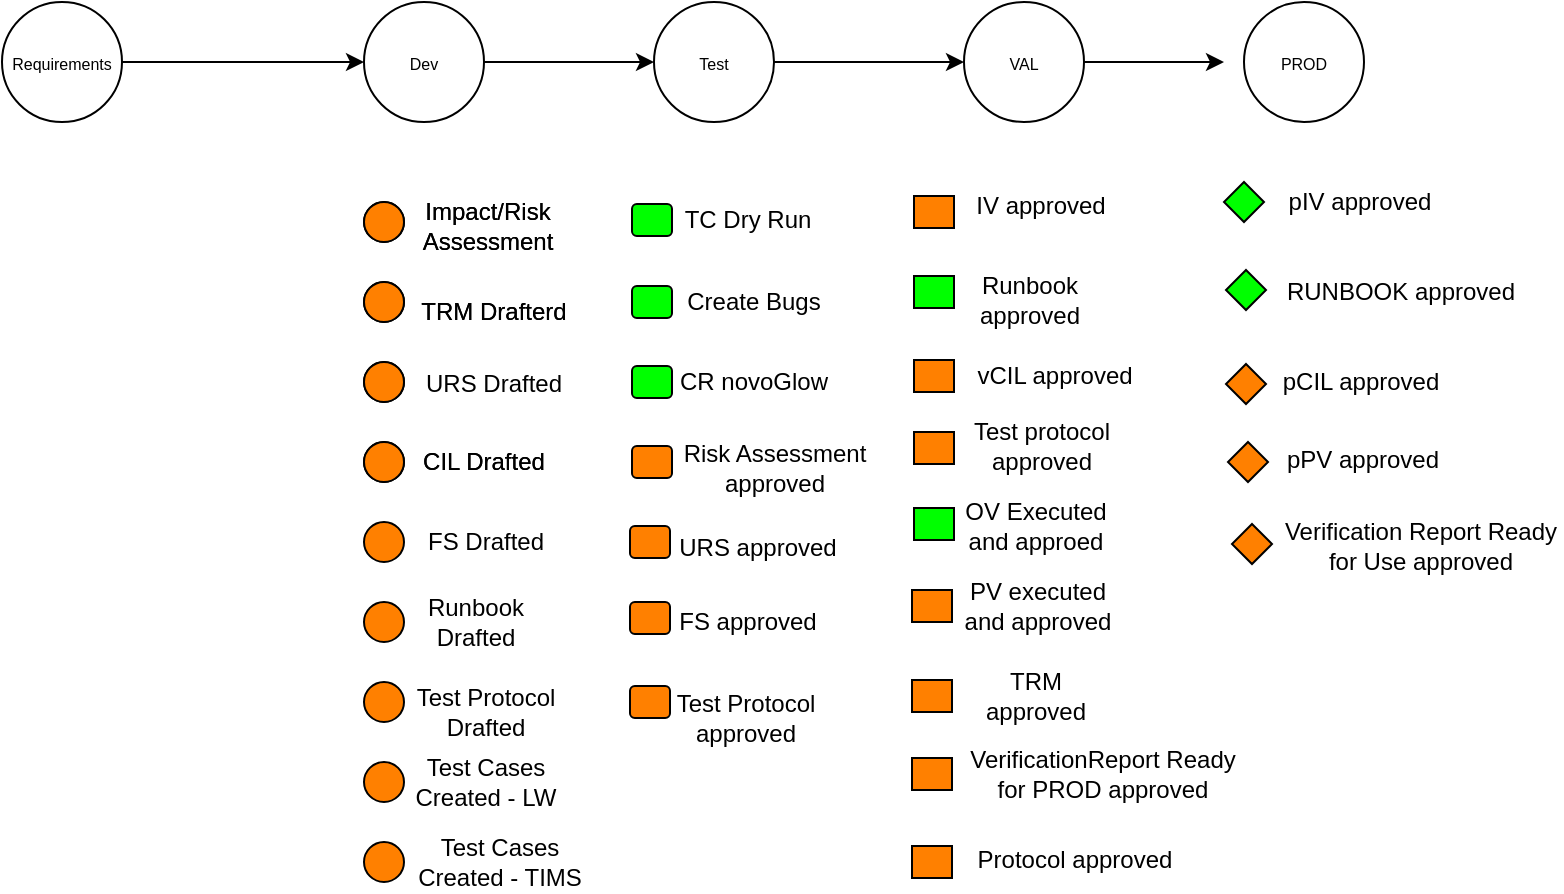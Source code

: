 <mxfile version="20.8.14" type="github">
  <diagram name="Page-1" id="ExTGUEEQHUEDQQg5NHdS">
    <mxGraphModel dx="780" dy="412" grid="1" gridSize="10" guides="1" tooltips="1" connect="1" arrows="1" fold="1" page="1" pageScale="1" pageWidth="850" pageHeight="1100" math="0" shadow="0">
      <root>
        <mxCell id="0" />
        <mxCell id="1" parent="0" />
        <mxCell id="xStRLfgzvjahY0ka18I4-139" style="edgeStyle=orthogonalEdgeStyle;rounded=0;orthogonalLoop=1;jettySize=auto;html=1;entryX=0;entryY=0.5;entryDx=0;entryDy=0;" edge="1" parent="1" source="WPRdaX7cA5M4LaGkUmcf-1" target="QzSWRC7JeWqAxSKZvHJS-11">
          <mxGeometry relative="1" as="geometry" />
        </mxCell>
        <mxCell id="WPRdaX7cA5M4LaGkUmcf-1" value="" style="ellipse;whiteSpace=wrap;html=1;aspect=fixed;" parent="1" vertex="1">
          <mxGeometry x="39" y="80" width="60" height="60" as="geometry" />
        </mxCell>
        <mxCell id="WPRdaX7cA5M4LaGkUmcf-17" value="&lt;font style=&quot;font-size: 8px;&quot;&gt;Requirements&lt;/font&gt;" style="text;html=1;strokeColor=none;fillColor=none;align=center;verticalAlign=middle;whiteSpace=wrap;rounded=0;" parent="1" vertex="1">
          <mxGeometry x="39" y="95" width="60" height="30" as="geometry" />
        </mxCell>
        <mxCell id="xStRLfgzvjahY0ka18I4-137" style="edgeStyle=orthogonalEdgeStyle;rounded=0;orthogonalLoop=1;jettySize=auto;html=1;entryX=0;entryY=0.5;entryDx=0;entryDy=0;" edge="1" parent="1" source="QzSWRC7JeWqAxSKZvHJS-10" target="QzSWRC7JeWqAxSKZvHJS-13">
          <mxGeometry relative="1" as="geometry" />
        </mxCell>
        <mxCell id="QzSWRC7JeWqAxSKZvHJS-10" value="" style="ellipse;whiteSpace=wrap;html=1;aspect=fixed;" parent="1" vertex="1">
          <mxGeometry x="220" y="80" width="60" height="60" as="geometry" />
        </mxCell>
        <mxCell id="QzSWRC7JeWqAxSKZvHJS-11" value="&lt;font style=&quot;font-size: 8px;&quot;&gt;Dev&lt;/font&gt;" style="text;html=1;strokeColor=none;fillColor=none;align=center;verticalAlign=middle;whiteSpace=wrap;rounded=0;" parent="1" vertex="1">
          <mxGeometry x="220" y="95" width="60" height="30" as="geometry" />
        </mxCell>
        <mxCell id="xStRLfgzvjahY0ka18I4-135" style="edgeStyle=orthogonalEdgeStyle;rounded=0;orthogonalLoop=1;jettySize=auto;html=1;entryX=0;entryY=0.5;entryDx=0;entryDy=0;" edge="1" parent="1" source="QzSWRC7JeWqAxSKZvHJS-12" target="QzSWRC7JeWqAxSKZvHJS-15">
          <mxGeometry relative="1" as="geometry" />
        </mxCell>
        <mxCell id="QzSWRC7JeWqAxSKZvHJS-12" value="" style="ellipse;whiteSpace=wrap;html=1;aspect=fixed;" parent="1" vertex="1">
          <mxGeometry x="365" y="80" width="60" height="60" as="geometry" />
        </mxCell>
        <mxCell id="QzSWRC7JeWqAxSKZvHJS-13" value="&lt;font style=&quot;font-size: 8px;&quot;&gt;Test&lt;/font&gt;" style="text;html=1;strokeColor=none;fillColor=none;align=center;verticalAlign=middle;whiteSpace=wrap;rounded=0;" parent="1" vertex="1">
          <mxGeometry x="365" y="95" width="60" height="30" as="geometry" />
        </mxCell>
        <mxCell id="xStRLfgzvjahY0ka18I4-136" style="edgeStyle=orthogonalEdgeStyle;rounded=0;orthogonalLoop=1;jettySize=auto;html=1;" edge="1" parent="1" source="QzSWRC7JeWqAxSKZvHJS-14">
          <mxGeometry relative="1" as="geometry">
            <mxPoint x="650" y="110" as="targetPoint" />
          </mxGeometry>
        </mxCell>
        <mxCell id="QzSWRC7JeWqAxSKZvHJS-14" value="" style="ellipse;whiteSpace=wrap;html=1;aspect=fixed;" parent="1" vertex="1">
          <mxGeometry x="520" y="80" width="60" height="60" as="geometry" />
        </mxCell>
        <mxCell id="QzSWRC7JeWqAxSKZvHJS-15" value="&lt;font style=&quot;font-size: 8px;&quot;&gt;VAL&lt;/font&gt;" style="text;html=1;strokeColor=none;fillColor=none;align=center;verticalAlign=middle;whiteSpace=wrap;rounded=0;" parent="1" vertex="1">
          <mxGeometry x="520" y="95" width="60" height="30" as="geometry" />
        </mxCell>
        <mxCell id="QzSWRC7JeWqAxSKZvHJS-18" value="" style="ellipse;whiteSpace=wrap;html=1;aspect=fixed;" parent="1" vertex="1">
          <mxGeometry x="660" y="80" width="60" height="60" as="geometry" />
        </mxCell>
        <mxCell id="QzSWRC7JeWqAxSKZvHJS-19" value="&lt;font style=&quot;font-size: 8px;&quot;&gt;PROD&lt;/font&gt;" style="text;html=1;strokeColor=none;fillColor=none;align=center;verticalAlign=middle;whiteSpace=wrap;rounded=0;" parent="1" vertex="1">
          <mxGeometry x="660" y="95" width="60" height="30" as="geometry" />
        </mxCell>
        <mxCell id="QzSWRC7JeWqAxSKZvHJS-20" value="" style="ellipse;whiteSpace=wrap;html=1;aspect=fixed;fillColor=#FF8000;" parent="1" vertex="1">
          <mxGeometry x="220" y="180" width="20" height="20" as="geometry" />
        </mxCell>
        <mxCell id="QzSWRC7JeWqAxSKZvHJS-21" value="" style="ellipse;whiteSpace=wrap;html=1;aspect=fixed;fillColor=#FF8000;" parent="1" vertex="1">
          <mxGeometry x="220" y="220" width="20" height="20" as="geometry" />
        </mxCell>
        <mxCell id="QzSWRC7JeWqAxSKZvHJS-22" value="" style="ellipse;whiteSpace=wrap;html=1;aspect=fixed;fillColor=#FF8000;" parent="1" vertex="1">
          <mxGeometry x="220" y="260" width="20" height="20" as="geometry" />
        </mxCell>
        <mxCell id="QzSWRC7JeWqAxSKZvHJS-23" value="" style="ellipse;whiteSpace=wrap;html=1;aspect=fixed;fillColor=#FF8000;" parent="1" vertex="1">
          <mxGeometry x="220" y="300" width="20" height="20" as="geometry" />
        </mxCell>
        <mxCell id="QzSWRC7JeWqAxSKZvHJS-24" value="" style="ellipse;whiteSpace=wrap;html=1;aspect=fixed;fillColor=#FF8000;" parent="1" vertex="1">
          <mxGeometry x="220" y="340" width="20" height="20" as="geometry" />
        </mxCell>
        <mxCell id="QzSWRC7JeWqAxSKZvHJS-25" value="" style="ellipse;whiteSpace=wrap;html=1;aspect=fixed;fillColor=#FF8000;" parent="1" vertex="1">
          <mxGeometry x="220" y="380" width="20" height="20" as="geometry" />
        </mxCell>
        <mxCell id="QzSWRC7JeWqAxSKZvHJS-26" value="" style="ellipse;whiteSpace=wrap;html=1;aspect=fixed;fillColor=#FF8000;" parent="1" vertex="1">
          <mxGeometry x="220" y="420" width="20" height="20" as="geometry" />
        </mxCell>
        <mxCell id="QzSWRC7JeWqAxSKZvHJS-27" value="" style="ellipse;whiteSpace=wrap;html=1;aspect=fixed;fillColor=#FF8000;" parent="1" vertex="1">
          <mxGeometry x="220" y="460" width="20" height="20" as="geometry" />
        </mxCell>
        <mxCell id="QzSWRC7JeWqAxSKZvHJS-28" value="" style="ellipse;whiteSpace=wrap;html=1;aspect=fixed;fillColor=#FF8000;" parent="1" vertex="1">
          <mxGeometry x="220" y="500" width="20" height="20" as="geometry" />
        </mxCell>
        <mxCell id="QzSWRC7JeWqAxSKZvHJS-29" value="Impact/Risk Assessment" style="text;html=1;strokeColor=none;fillColor=none;align=center;verticalAlign=middle;whiteSpace=wrap;rounded=0;" parent="1" vertex="1">
          <mxGeometry x="252" y="177" width="60" height="30" as="geometry" />
        </mxCell>
        <mxCell id="xStRLfgzvjahY0ka18I4-1" value="TRM Drafterd" style="text;html=1;strokeColor=none;fillColor=none;align=center;verticalAlign=middle;whiteSpace=wrap;rounded=0;" vertex="1" parent="1">
          <mxGeometry x="243" y="220" width="84" height="30" as="geometry" />
        </mxCell>
        <mxCell id="xStRLfgzvjahY0ka18I4-2" value="URS Drafted" style="text;html=1;strokeColor=none;fillColor=none;align=center;verticalAlign=middle;whiteSpace=wrap;rounded=0;" vertex="1" parent="1">
          <mxGeometry x="248" y="256" width="74" height="30" as="geometry" />
        </mxCell>
        <mxCell id="xStRLfgzvjahY0ka18I4-4" value="CIL Drafted" style="text;html=1;strokeColor=none;fillColor=none;align=center;verticalAlign=middle;whiteSpace=wrap;rounded=0;" vertex="1" parent="1">
          <mxGeometry x="243" y="295" width="74" height="30" as="geometry" />
        </mxCell>
        <mxCell id="xStRLfgzvjahY0ka18I4-5" value="FS Drafted" style="text;html=1;strokeColor=none;fillColor=none;align=center;verticalAlign=middle;whiteSpace=wrap;rounded=0;" vertex="1" parent="1">
          <mxGeometry x="244" y="335" width="74" height="30" as="geometry" />
        </mxCell>
        <mxCell id="xStRLfgzvjahY0ka18I4-6" value="Runbook Drafted" style="text;html=1;strokeColor=none;fillColor=none;align=center;verticalAlign=middle;whiteSpace=wrap;rounded=0;" vertex="1" parent="1">
          <mxGeometry x="239" y="375" width="74" height="30" as="geometry" />
        </mxCell>
        <mxCell id="xStRLfgzvjahY0ka18I4-7" value="Test Protocol Drafted" style="text;html=1;strokeColor=none;fillColor=none;align=center;verticalAlign=middle;whiteSpace=wrap;rounded=0;" vertex="1" parent="1">
          <mxGeometry x="244" y="420" width="74" height="30" as="geometry" />
        </mxCell>
        <mxCell id="xStRLfgzvjahY0ka18I4-8" value="Test Cases Created - LW" style="text;html=1;strokeColor=none;fillColor=none;align=center;verticalAlign=middle;whiteSpace=wrap;rounded=0;" vertex="1" parent="1">
          <mxGeometry x="244" y="455" width="74" height="30" as="geometry" />
        </mxCell>
        <mxCell id="xStRLfgzvjahY0ka18I4-10" value="Test Cases Created - TIMS" style="text;html=1;strokeColor=none;fillColor=none;align=center;verticalAlign=middle;whiteSpace=wrap;rounded=0;" vertex="1" parent="1">
          <mxGeometry x="246" y="495" width="84" height="30" as="geometry" />
        </mxCell>
        <mxCell id="xStRLfgzvjahY0ka18I4-12" value="" style="rhombus;whiteSpace=wrap;html=1;fillColor=#00FF00;" vertex="1" parent="1">
          <mxGeometry x="650" y="170" width="20" height="20" as="geometry" />
        </mxCell>
        <mxCell id="xStRLfgzvjahY0ka18I4-13" value="pIV approved" style="text;html=1;strokeColor=none;fillColor=none;align=center;verticalAlign=middle;whiteSpace=wrap;rounded=0;" vertex="1" parent="1">
          <mxGeometry x="678" y="165" width="80" height="30" as="geometry" />
        </mxCell>
        <mxCell id="xStRLfgzvjahY0ka18I4-14" value="" style="rhombus;whiteSpace=wrap;html=1;fillColor=#00FF00;" vertex="1" parent="1">
          <mxGeometry x="651" y="214" width="20" height="20" as="geometry" />
        </mxCell>
        <mxCell id="xStRLfgzvjahY0ka18I4-15" value="RUNBOOK approved" style="text;html=1;strokeColor=none;fillColor=none;align=center;verticalAlign=middle;whiteSpace=wrap;rounded=0;" vertex="1" parent="1">
          <mxGeometry x="678" y="210" width="121" height="30" as="geometry" />
        </mxCell>
        <mxCell id="xStRLfgzvjahY0ka18I4-16" value="" style="rhombus;whiteSpace=wrap;html=1;fillColor=#FF8000;" vertex="1" parent="1">
          <mxGeometry x="651" y="261" width="20" height="20" as="geometry" />
        </mxCell>
        <mxCell id="xStRLfgzvjahY0ka18I4-17" value="pCIL approved" style="text;html=1;strokeColor=none;fillColor=none;align=center;verticalAlign=middle;whiteSpace=wrap;rounded=0;" vertex="1" parent="1">
          <mxGeometry x="672.5" y="255" width="91" height="30" as="geometry" />
        </mxCell>
        <mxCell id="xStRLfgzvjahY0ka18I4-18" value="" style="rhombus;whiteSpace=wrap;html=1;fillColor=#FF8000;" vertex="1" parent="1">
          <mxGeometry x="652" y="300" width="20" height="20" as="geometry" />
        </mxCell>
        <mxCell id="xStRLfgzvjahY0ka18I4-19" value="pPV approved" style="text;html=1;strokeColor=none;fillColor=none;align=center;verticalAlign=middle;whiteSpace=wrap;rounded=0;" vertex="1" parent="1">
          <mxGeometry x="673.5" y="294" width="91" height="30" as="geometry" />
        </mxCell>
        <mxCell id="xStRLfgzvjahY0ka18I4-20" value="" style="rhombus;whiteSpace=wrap;html=1;fillColor=#FF8000;" vertex="1" parent="1">
          <mxGeometry x="654" y="341" width="20" height="20" as="geometry" />
        </mxCell>
        <mxCell id="xStRLfgzvjahY0ka18I4-24" value="Impact/Risk Assessment" style="text;html=1;strokeColor=none;fillColor=none;align=center;verticalAlign=middle;whiteSpace=wrap;rounded=0;" vertex="1" parent="1">
          <mxGeometry x="252" y="177" width="60" height="30" as="geometry" />
        </mxCell>
        <mxCell id="xStRLfgzvjahY0ka18I4-25" value="" style="ellipse;whiteSpace=wrap;html=1;aspect=fixed;fillColor=#FF8000;" vertex="1" parent="1">
          <mxGeometry x="220" y="180" width="20" height="20" as="geometry" />
        </mxCell>
        <mxCell id="xStRLfgzvjahY0ka18I4-26" value="" style="ellipse;whiteSpace=wrap;html=1;aspect=fixed;fillColor=#FF8000;" vertex="1" parent="1">
          <mxGeometry x="220" y="220" width="20" height="20" as="geometry" />
        </mxCell>
        <mxCell id="xStRLfgzvjahY0ka18I4-27" value="TRM Drafterd" style="text;html=1;strokeColor=none;fillColor=none;align=center;verticalAlign=middle;whiteSpace=wrap;rounded=0;" vertex="1" parent="1">
          <mxGeometry x="243" y="220" width="84" height="30" as="geometry" />
        </mxCell>
        <mxCell id="xStRLfgzvjahY0ka18I4-29" value="" style="ellipse;whiteSpace=wrap;html=1;aspect=fixed;fillColor=#FF8000;" vertex="1" parent="1">
          <mxGeometry x="220" y="260" width="20" height="20" as="geometry" />
        </mxCell>
        <mxCell id="xStRLfgzvjahY0ka18I4-30" value="" style="ellipse;whiteSpace=wrap;html=1;aspect=fixed;fillColor=#FF8000;" vertex="1" parent="1">
          <mxGeometry x="220" y="300" width="20" height="20" as="geometry" />
        </mxCell>
        <mxCell id="xStRLfgzvjahY0ka18I4-31" value="CIL Drafted" style="text;html=1;strokeColor=none;fillColor=none;align=center;verticalAlign=middle;whiteSpace=wrap;rounded=0;" vertex="1" parent="1">
          <mxGeometry x="243" y="295" width="74" height="30" as="geometry" />
        </mxCell>
        <mxCell id="xStRLfgzvjahY0ka18I4-50" value="OV Executed and approed" style="text;html=1;strokeColor=none;fillColor=none;align=center;verticalAlign=middle;whiteSpace=wrap;rounded=0;" vertex="1" parent="1">
          <mxGeometry x="519" y="327" width="74" height="30" as="geometry" />
        </mxCell>
        <mxCell id="xStRLfgzvjahY0ka18I4-51" value="PV executed and approved" style="text;html=1;strokeColor=none;fillColor=none;align=center;verticalAlign=middle;whiteSpace=wrap;rounded=0;" vertex="1" parent="1">
          <mxGeometry x="514" y="367" width="86" height="30" as="geometry" />
        </mxCell>
        <mxCell id="xStRLfgzvjahY0ka18I4-52" value="TRM approved" style="text;html=1;strokeColor=none;fillColor=none;align=center;verticalAlign=middle;whiteSpace=wrap;rounded=0;" vertex="1" parent="1">
          <mxGeometry x="519" y="412" width="74" height="30" as="geometry" />
        </mxCell>
        <mxCell id="xStRLfgzvjahY0ka18I4-53" value="VerificationReport Ready for PROD approved" style="text;html=1;strokeColor=none;fillColor=none;align=center;verticalAlign=middle;whiteSpace=wrap;rounded=0;" vertex="1" parent="1">
          <mxGeometry x="519" y="451" width="141" height="30" as="geometry" />
        </mxCell>
        <mxCell id="xStRLfgzvjahY0ka18I4-54" value="Protocol approved" style="text;html=1;strokeColor=none;fillColor=none;align=center;verticalAlign=middle;whiteSpace=wrap;rounded=0;" vertex="1" parent="1">
          <mxGeometry x="521" y="494" width="109" height="30" as="geometry" />
        </mxCell>
        <mxCell id="xStRLfgzvjahY0ka18I4-55" value="IV approved" style="text;html=1;strokeColor=none;fillColor=none;align=center;verticalAlign=middle;whiteSpace=wrap;rounded=0;" vertex="1" parent="1">
          <mxGeometry x="522" y="167" width="73" height="30" as="geometry" />
        </mxCell>
        <mxCell id="xStRLfgzvjahY0ka18I4-58" value="Runbook approved" style="text;html=1;strokeColor=none;fillColor=none;align=center;verticalAlign=middle;whiteSpace=wrap;rounded=0;" vertex="1" parent="1">
          <mxGeometry x="511" y="214" width="84" height="30" as="geometry" />
        </mxCell>
        <mxCell id="xStRLfgzvjahY0ka18I4-59" value="vCIL approved" style="text;html=1;strokeColor=none;fillColor=none;align=center;verticalAlign=middle;whiteSpace=wrap;rounded=0;" vertex="1" parent="1">
          <mxGeometry x="521" y="252" width="89" height="30" as="geometry" />
        </mxCell>
        <mxCell id="xStRLfgzvjahY0ka18I4-62" value="Test protocol approved" style="text;html=1;strokeColor=none;fillColor=none;align=center;verticalAlign=middle;whiteSpace=wrap;rounded=0;" vertex="1" parent="1">
          <mxGeometry x="522" y="287" width="74" height="30" as="geometry" />
        </mxCell>
        <mxCell id="xStRLfgzvjahY0ka18I4-82" value="" style="rounded=1;whiteSpace=wrap;html=1;fillColor=#00FF00;arcSize=0;" vertex="1" parent="1">
          <mxGeometry x="495" y="217" width="20" height="16" as="geometry" />
        </mxCell>
        <mxCell id="xStRLfgzvjahY0ka18I4-84" value="" style="rounded=1;whiteSpace=wrap;html=1;fillColor=#00FF00;arcSize=0;" vertex="1" parent="1">
          <mxGeometry x="495" y="333" width="20" height="16" as="geometry" />
        </mxCell>
        <mxCell id="xStRLfgzvjahY0ka18I4-85" value="Verification Report Ready for Use approved" style="text;html=1;strokeColor=none;fillColor=none;align=center;verticalAlign=middle;whiteSpace=wrap;rounded=0;" vertex="1" parent="1">
          <mxGeometry x="678" y="337" width="141" height="30" as="geometry" />
        </mxCell>
        <mxCell id="xStRLfgzvjahY0ka18I4-87" value="" style="rounded=1;whiteSpace=wrap;html=1;fillColor=#FF8000;arcSize=0;" vertex="1" parent="1">
          <mxGeometry x="495" y="177" width="20" height="16" as="geometry" />
        </mxCell>
        <mxCell id="xStRLfgzvjahY0ka18I4-88" value="" style="rounded=1;whiteSpace=wrap;html=1;fillColor=#FF8000;arcSize=0;" vertex="1" parent="1">
          <mxGeometry x="495" y="259" width="20" height="16" as="geometry" />
        </mxCell>
        <mxCell id="xStRLfgzvjahY0ka18I4-89" value="" style="rounded=1;whiteSpace=wrap;html=1;fillColor=#FF8000;arcSize=0;" vertex="1" parent="1">
          <mxGeometry x="495" y="295" width="20" height="16" as="geometry" />
        </mxCell>
        <mxCell id="xStRLfgzvjahY0ka18I4-90" value="" style="rounded=1;whiteSpace=wrap;html=1;fillColor=#FF8000;arcSize=0;" vertex="1" parent="1">
          <mxGeometry x="494" y="374" width="20" height="16" as="geometry" />
        </mxCell>
        <mxCell id="xStRLfgzvjahY0ka18I4-91" value="" style="rounded=1;whiteSpace=wrap;html=1;fillColor=#FF8000;arcSize=0;" vertex="1" parent="1">
          <mxGeometry x="494" y="419" width="20" height="16" as="geometry" />
        </mxCell>
        <mxCell id="xStRLfgzvjahY0ka18I4-92" value="" style="rounded=1;whiteSpace=wrap;html=1;fillColor=#FF8000;arcSize=0;" vertex="1" parent="1">
          <mxGeometry x="494" y="458" width="20" height="16" as="geometry" />
        </mxCell>
        <mxCell id="xStRLfgzvjahY0ka18I4-93" value="" style="rounded=1;whiteSpace=wrap;html=1;fillColor=#FF8000;arcSize=0;" vertex="1" parent="1">
          <mxGeometry x="494" y="502" width="20" height="16" as="geometry" />
        </mxCell>
        <mxCell id="xStRLfgzvjahY0ka18I4-68" value="URS approved" style="text;html=1;strokeColor=none;fillColor=none;align=center;verticalAlign=middle;whiteSpace=wrap;rounded=0;" vertex="1" parent="1">
          <mxGeometry x="374" y="338" width="86" height="30" as="geometry" />
        </mxCell>
        <mxCell id="xStRLfgzvjahY0ka18I4-69" value="FS approved" style="text;html=1;strokeColor=none;fillColor=none;align=center;verticalAlign=middle;whiteSpace=wrap;rounded=0;" vertex="1" parent="1">
          <mxGeometry x="375" y="375" width="74" height="30" as="geometry" />
        </mxCell>
        <mxCell id="xStRLfgzvjahY0ka18I4-70" value="Test Protocol approved" style="text;html=1;strokeColor=none;fillColor=none;align=center;verticalAlign=middle;whiteSpace=wrap;rounded=0;" vertex="1" parent="1">
          <mxGeometry x="374" y="423" width="74" height="30" as="geometry" />
        </mxCell>
        <mxCell id="xStRLfgzvjahY0ka18I4-73" value="TC Dry Run" style="text;html=1;strokeColor=none;fillColor=none;align=center;verticalAlign=middle;whiteSpace=wrap;rounded=0;" vertex="1" parent="1">
          <mxGeometry x="378" y="174" width="68" height="30" as="geometry" />
        </mxCell>
        <mxCell id="xStRLfgzvjahY0ka18I4-76" value="Create Bugs" style="text;html=1;strokeColor=none;fillColor=none;align=center;verticalAlign=middle;whiteSpace=wrap;rounded=0;" vertex="1" parent="1">
          <mxGeometry x="373" y="215" width="84" height="30" as="geometry" />
        </mxCell>
        <mxCell id="xStRLfgzvjahY0ka18I4-77" value="CR novoGlow" style="text;html=1;strokeColor=none;fillColor=none;align=center;verticalAlign=middle;whiteSpace=wrap;rounded=0;" vertex="1" parent="1">
          <mxGeometry x="373" y="255" width="84" height="30" as="geometry" />
        </mxCell>
        <mxCell id="xStRLfgzvjahY0ka18I4-80" value="Risk Assessment approved" style="text;html=1;strokeColor=none;fillColor=none;align=center;verticalAlign=middle;whiteSpace=wrap;rounded=0;" vertex="1" parent="1">
          <mxGeometry x="377" y="298" width="97" height="30" as="geometry" />
        </mxCell>
        <mxCell id="xStRLfgzvjahY0ka18I4-128" value="" style="rounded=1;whiteSpace=wrap;html=1;fillColor=#00FF00;" vertex="1" parent="1">
          <mxGeometry x="354" y="181" width="20" height="16" as="geometry" />
        </mxCell>
        <mxCell id="xStRLfgzvjahY0ka18I4-129" value="" style="rounded=1;whiteSpace=wrap;html=1;fillColor=#00FF00;" vertex="1" parent="1">
          <mxGeometry x="354" y="222" width="20" height="16" as="geometry" />
        </mxCell>
        <mxCell id="xStRLfgzvjahY0ka18I4-130" value="" style="rounded=1;whiteSpace=wrap;html=1;fillColor=#00FF00;" vertex="1" parent="1">
          <mxGeometry x="354" y="262" width="20" height="16" as="geometry" />
        </mxCell>
        <mxCell id="xStRLfgzvjahY0ka18I4-131" value="" style="rounded=1;whiteSpace=wrap;html=1;fillColor=#FF8000;" vertex="1" parent="1">
          <mxGeometry x="354" y="302" width="20" height="16" as="geometry" />
        </mxCell>
        <mxCell id="xStRLfgzvjahY0ka18I4-132" value="" style="rounded=1;whiteSpace=wrap;html=1;fillColor=#FF8000;" vertex="1" parent="1">
          <mxGeometry x="353" y="342" width="20" height="16" as="geometry" />
        </mxCell>
        <mxCell id="xStRLfgzvjahY0ka18I4-133" value="" style="rounded=1;whiteSpace=wrap;html=1;fillColor=#FF8000;" vertex="1" parent="1">
          <mxGeometry x="353" y="380" width="20" height="16" as="geometry" />
        </mxCell>
        <mxCell id="xStRLfgzvjahY0ka18I4-134" value="" style="rounded=1;whiteSpace=wrap;html=1;fillColor=#FF8000;" vertex="1" parent="1">
          <mxGeometry x="353" y="422" width="20" height="16" as="geometry" />
        </mxCell>
      </root>
    </mxGraphModel>
  </diagram>
</mxfile>
